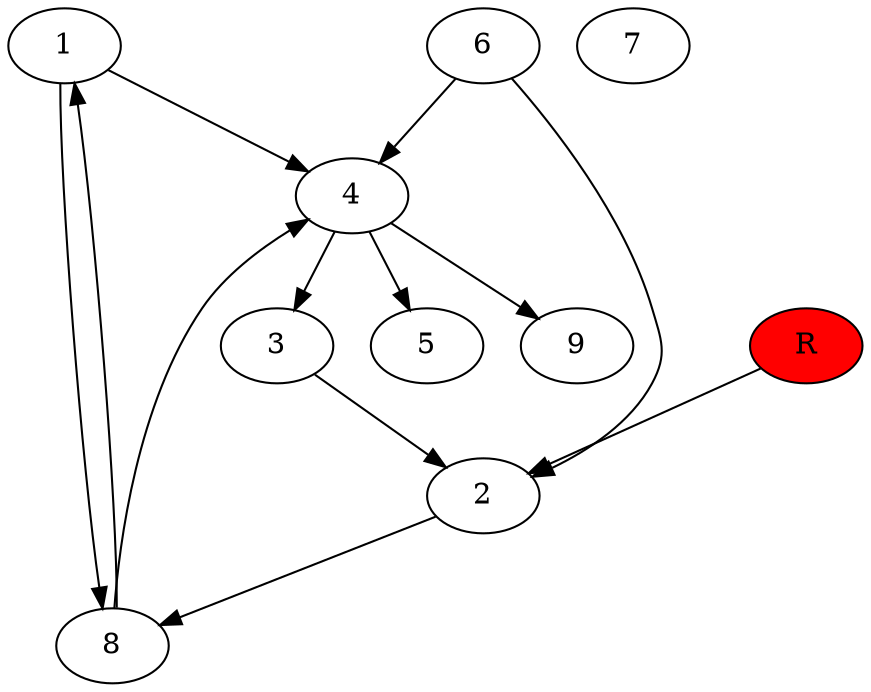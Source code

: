 digraph prb19253 {
	1
	2
	3
	4
	5
	6
	7
	8
	R [fillcolor="#ff0000" style=filled]
	1 -> 4
	1 -> 8
	2 -> 8
	3 -> 2
	4 -> 3
	4 -> 5
	4 -> 9
	6 -> 2
	6 -> 4
	8 -> 1
	8 -> 4
	R -> 2
}
